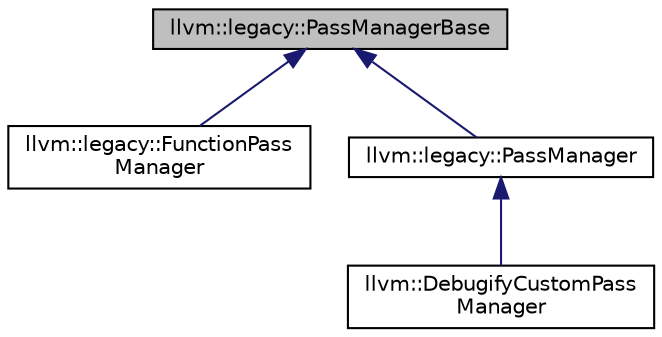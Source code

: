 digraph "llvm::legacy::PassManagerBase"
{
 // LATEX_PDF_SIZE
  bgcolor="transparent";
  edge [fontname="Helvetica",fontsize="10",labelfontname="Helvetica",labelfontsize="10"];
  node [fontname="Helvetica",fontsize="10",shape=record];
  Node1 [label="llvm::legacy::PassManagerBase",height=0.2,width=0.4,color="black", fillcolor="grey75", style="filled", fontcolor="black",tooltip="PassManagerBase - An abstract interface to allow code to add passes to a pass manager without having ..."];
  Node1 -> Node2 [dir="back",color="midnightblue",fontsize="10",style="solid",fontname="Helvetica"];
  Node2 [label="llvm::legacy::FunctionPass\lManager",height=0.2,width=0.4,color="black",URL="$classllvm_1_1legacy_1_1FunctionPassManager.html",tooltip="FunctionPassManager manages FunctionPasses."];
  Node1 -> Node3 [dir="back",color="midnightblue",fontsize="10",style="solid",fontname="Helvetica"];
  Node3 [label="llvm::legacy::PassManager",height=0.2,width=0.4,color="black",URL="$classllvm_1_1legacy_1_1PassManager.html",tooltip="PassManager manages ModulePassManagers."];
  Node3 -> Node4 [dir="back",color="midnightblue",fontsize="10",style="solid",fontname="Helvetica"];
  Node4 [label="llvm::DebugifyCustomPass\lManager",height=0.2,width=0.4,color="black",URL="$classllvm_1_1DebugifyCustomPassManager.html",tooltip="DebugifyCustomPassManager wraps each pass with the debugify passes if needed."];
}

